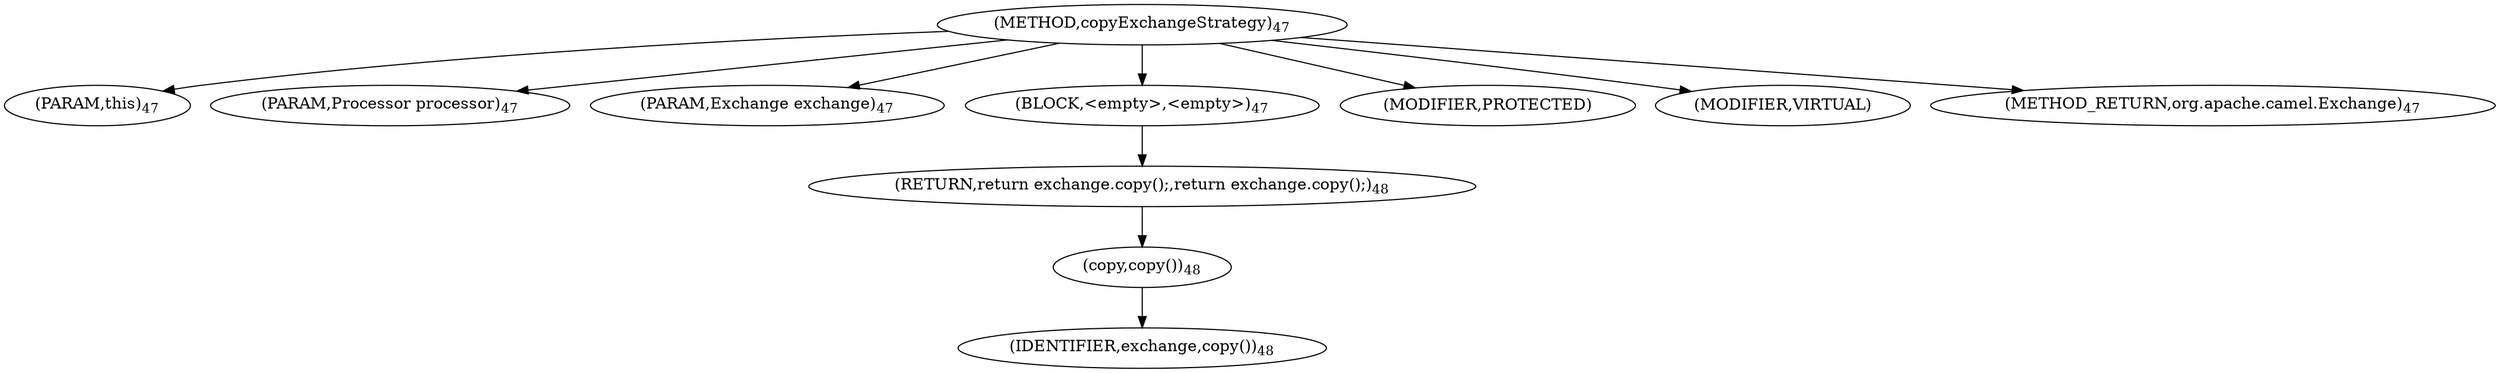 digraph "copyExchangeStrategy" {  
"44" [label = <(METHOD,copyExchangeStrategy)<SUB>47</SUB>> ]
"45" [label = <(PARAM,this)<SUB>47</SUB>> ]
"46" [label = <(PARAM,Processor processor)<SUB>47</SUB>> ]
"47" [label = <(PARAM,Exchange exchange)<SUB>47</SUB>> ]
"48" [label = <(BLOCK,&lt;empty&gt;,&lt;empty&gt;)<SUB>47</SUB>> ]
"49" [label = <(RETURN,return exchange.copy();,return exchange.copy();)<SUB>48</SUB>> ]
"50" [label = <(copy,copy())<SUB>48</SUB>> ]
"51" [label = <(IDENTIFIER,exchange,copy())<SUB>48</SUB>> ]
"52" [label = <(MODIFIER,PROTECTED)> ]
"53" [label = <(MODIFIER,VIRTUAL)> ]
"54" [label = <(METHOD_RETURN,org.apache.camel.Exchange)<SUB>47</SUB>> ]
  "44" -> "45" 
  "44" -> "46" 
  "44" -> "47" 
  "44" -> "48" 
  "44" -> "52" 
  "44" -> "53" 
  "44" -> "54" 
  "48" -> "49" 
  "49" -> "50" 
  "50" -> "51" 
}
